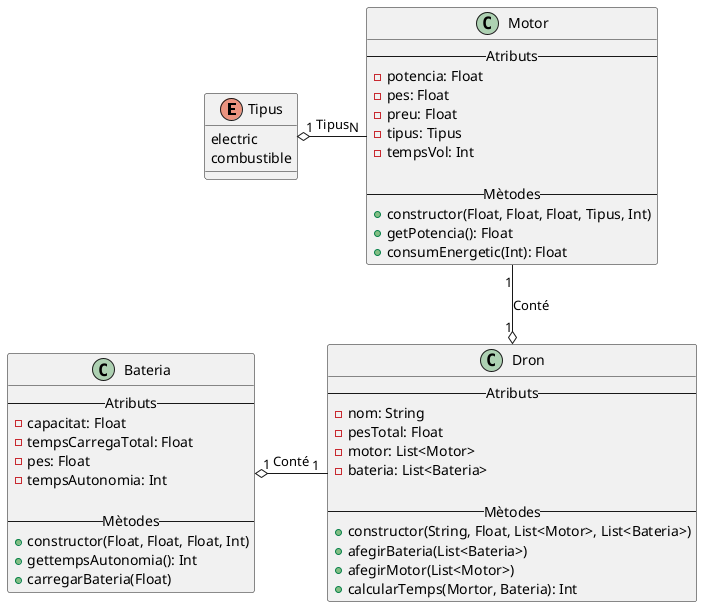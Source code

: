 @startuml
'https://plantuml.com/class-diagram

enum Tipus {
    electric
    combustible
}

class Motor{
    -- Atributs --
    - potencia: Float
    - pes: Float
    - preu: Float
    - tipus: Tipus
    - tempsVol: Int

    -- Mètodes --
    + constructor(Float, Float, Float, Tipus, Int)
    + getPotencia(): Float
    + consumEnergetic(Int): Float
}

class Bateria {
    -- Atributs --
    - capacitat: Float
    - tempsCarregaTotal: Float
    - pes: Float
    - tempsAutonomia: Int

    -- Mètodes --
    + constructor(Float, Float, Float, Int)
    + gettempsAutonomia(): Int
    + carregarBateria(Float)
}

class Dron {
    -- Atributs --
    - nom: String
    - pesTotal: Float
    - motor: List<Motor>
    - bateria: List<Bateria>

    -- Mètodes --
    + constructor(String, Float, List<Motor>, List<Bateria>)
    + afegirBateria(List<Bateria>)
    + afegirMotor(List<Motor>)
    + calcularTemps(Mortor, Bateria): Int
}

Dron "1" o-up- "1" Motor: Conté
Bateria "1" o-right- "1" Dron: Conté
Tipus "1" o-right- "N" Motor: Tipus

@enduml